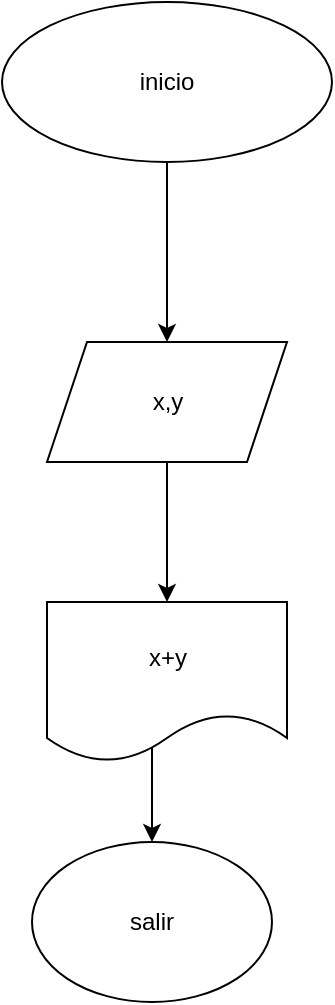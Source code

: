 <mxfile>
    <diagram id="Fdt4Gc0Zew-jdnWT6UXP" name="Page-1">
        <mxGraphModel dx="805" dy="274" grid="1" gridSize="10" guides="1" tooltips="1" connect="1" arrows="1" fold="1" page="1" pageScale="1" pageWidth="850" pageHeight="1100" math="0" shadow="0">
            <root>
                <mxCell id="0"/>
                <mxCell id="1" parent="0"/>
                <mxCell id="18" value="" style="edgeStyle=none;html=1;" edge="1" parent="1" source="16" target="17">
                    <mxGeometry relative="1" as="geometry"/>
                </mxCell>
                <mxCell id="16" value="inicio" style="ellipse;whiteSpace=wrap;html=1;" vertex="1" parent="1">
                    <mxGeometry x="365" y="240" width="165" height="80" as="geometry"/>
                </mxCell>
                <mxCell id="20" value="" style="edgeStyle=none;html=1;" edge="1" parent="1" source="17" target="19">
                    <mxGeometry relative="1" as="geometry"/>
                </mxCell>
                <mxCell id="17" value="x,y" style="shape=parallelogram;perimeter=parallelogramPerimeter;whiteSpace=wrap;html=1;fixedSize=1;" vertex="1" parent="1">
                    <mxGeometry x="387.5" y="410" width="120" height="60" as="geometry"/>
                </mxCell>
                <mxCell id="22" style="edgeStyle=none;html=1;" edge="1" parent="1" target="21">
                    <mxGeometry relative="1" as="geometry">
                        <mxPoint x="440" y="610" as="sourcePoint"/>
                    </mxGeometry>
                </mxCell>
                <mxCell id="19" value="x+y" style="shape=document;whiteSpace=wrap;html=1;boundedLbl=1;" vertex="1" parent="1">
                    <mxGeometry x="387.5" y="540" width="120" height="80" as="geometry"/>
                </mxCell>
                <mxCell id="21" value="salir&lt;br&gt;" style="ellipse;whiteSpace=wrap;html=1;" vertex="1" parent="1">
                    <mxGeometry x="380" y="660" width="120" height="80" as="geometry"/>
                </mxCell>
            </root>
        </mxGraphModel>
    </diagram>
</mxfile>